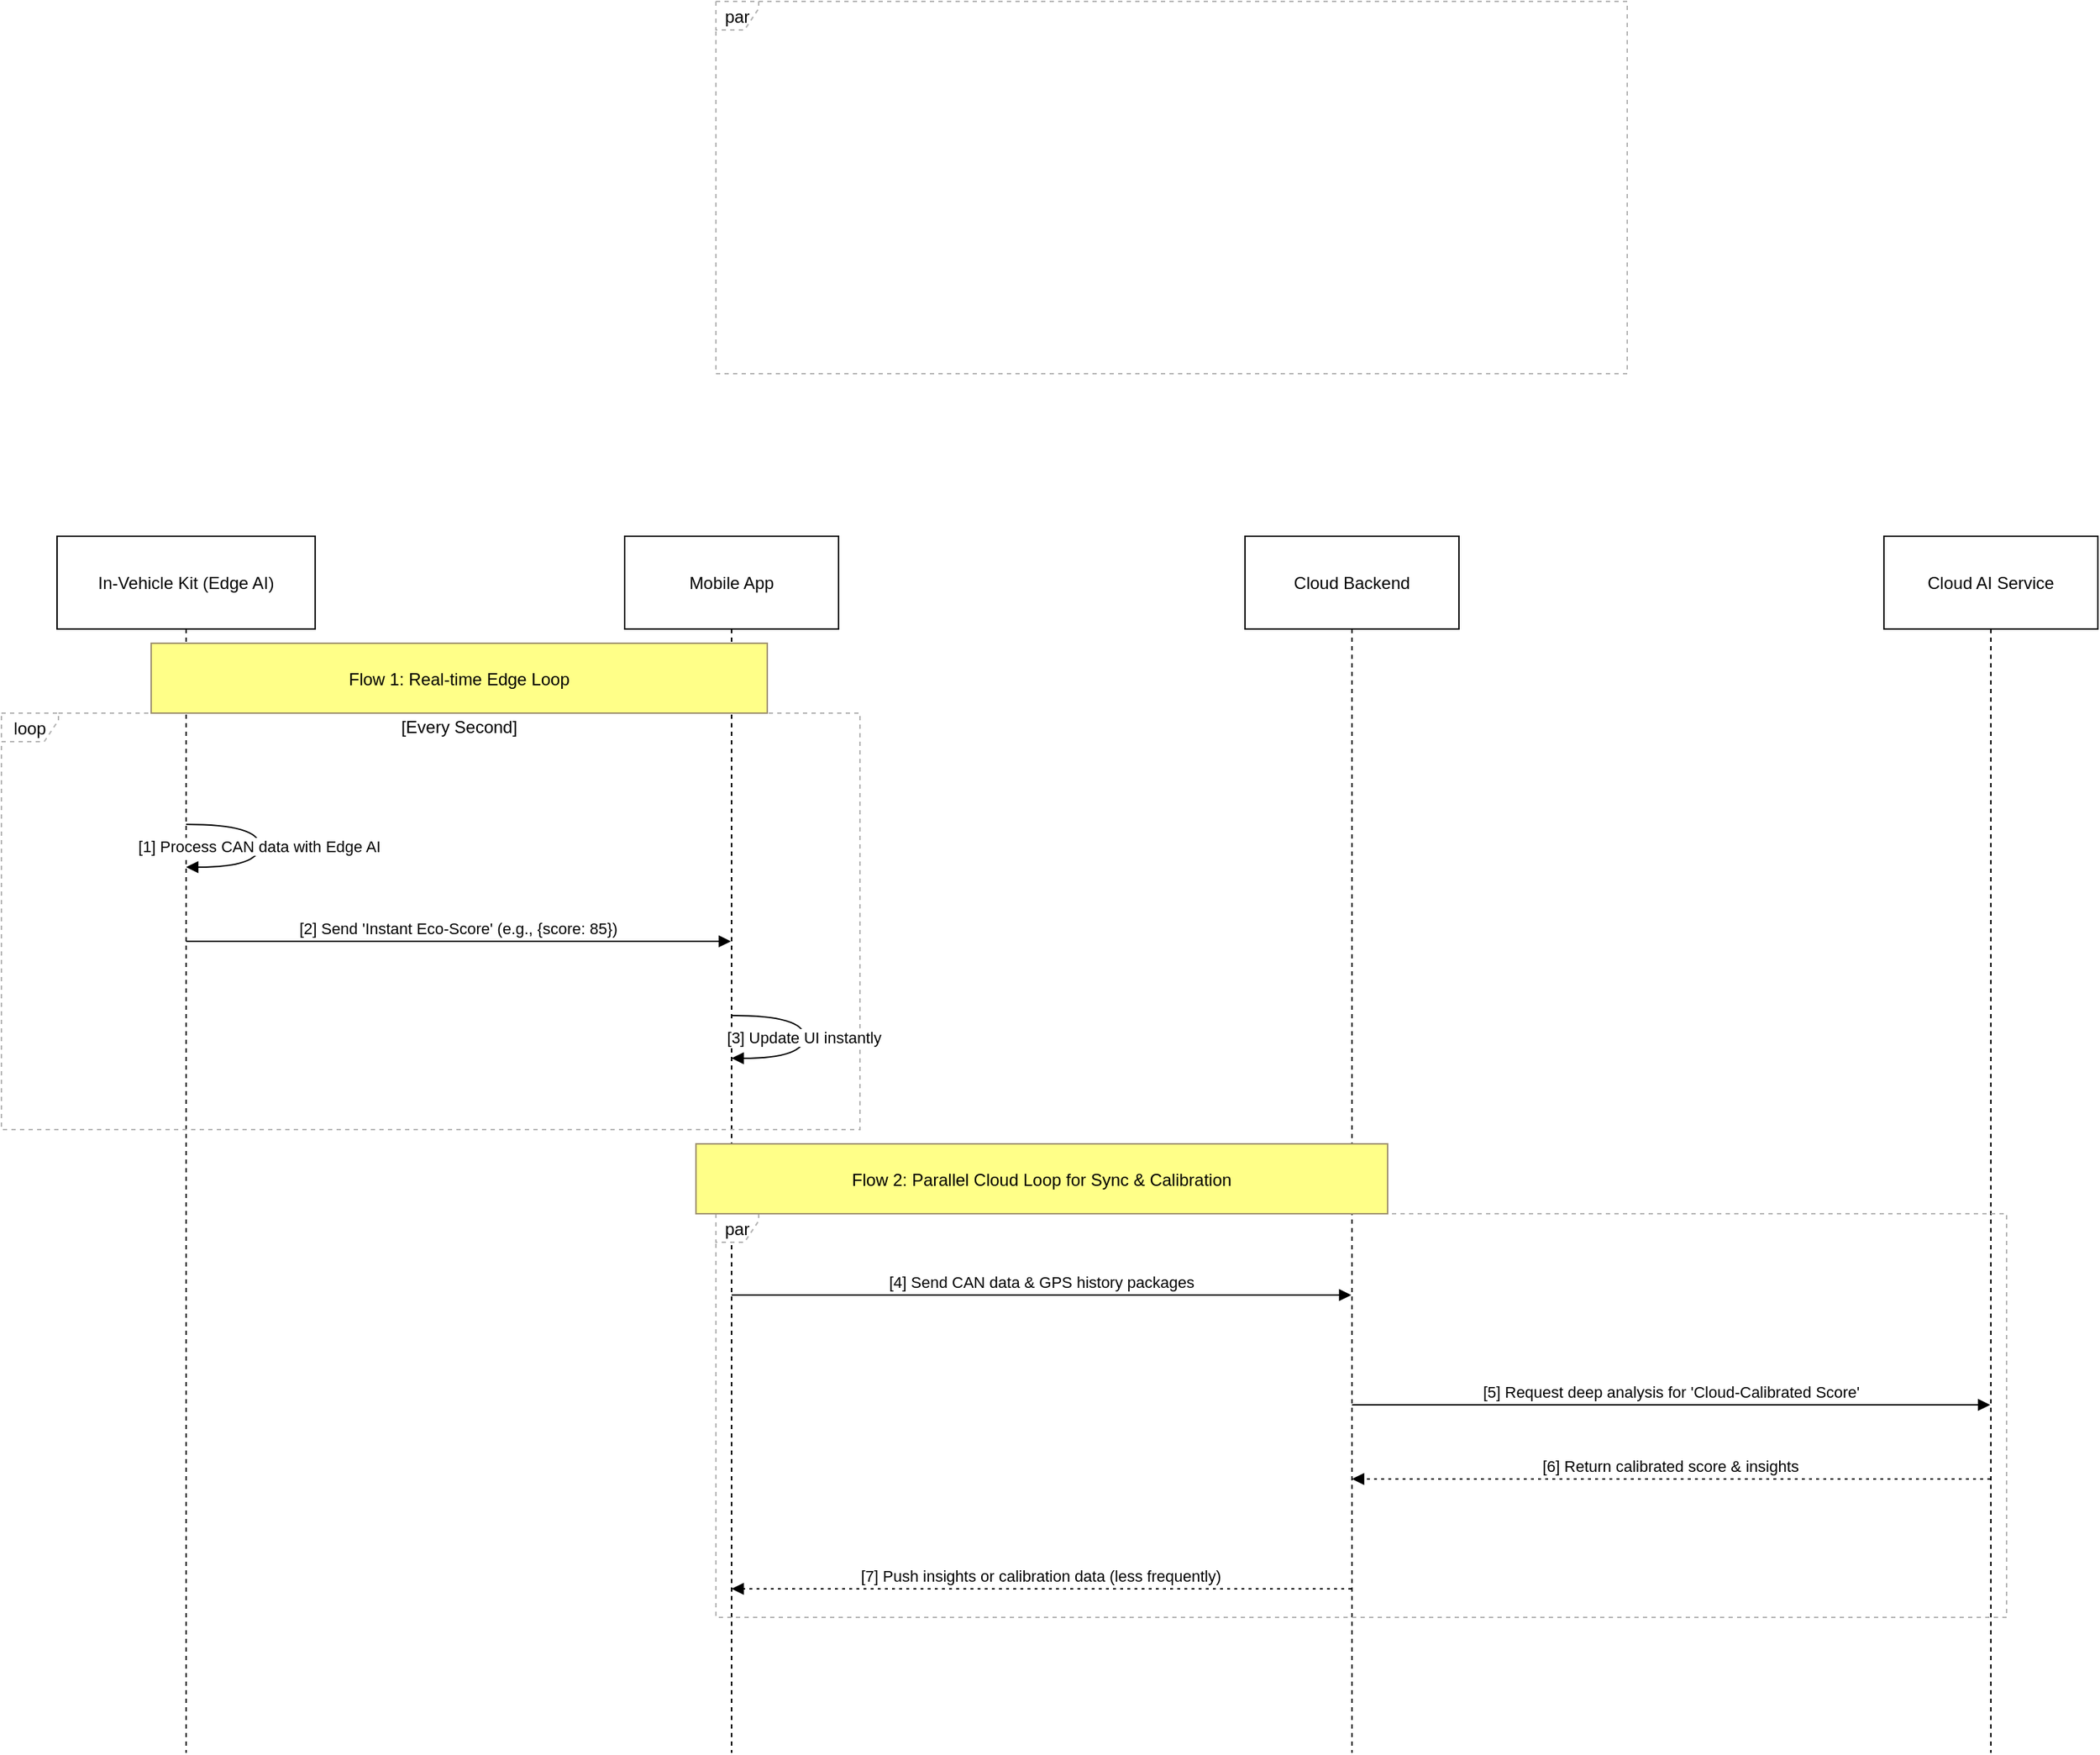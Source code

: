 <mxfile version="27.1.6">
  <diagram name="Page-1" id="oRmgAn9RBkeYiWtNE71s">
    <mxGraphModel dx="1937" dy="-64" grid="1" gridSize="10" guides="1" tooltips="1" connect="1" arrows="1" fold="1" page="1" pageScale="1" pageWidth="850" pageHeight="1100" math="0" shadow="0">
      <root>
        <mxCell id="0" />
        <mxCell id="1" parent="0" />
        <mxCell id="b2s6QxwO9Ozb1GlUaeKF-19" value="par" style="shape=umlFrame;dashed=1;pointerEvents=0;dropTarget=0;strokeColor=#B3B3B3;height=20;width=30" vertex="1" parent="1">
          <mxGeometry x="521" y="1185" width="639" height="261" as="geometry" />
        </mxCell>
        <mxCell id="b2s6QxwO9Ozb1GlUaeKF-22" value="" style="shape=line;dashed=1;whiteSpace=wrap;verticalAlign=top;labelPosition=center;verticalLabelPosition=middle;align=center;strokeColor=#B3B3B3;" vertex="1" parent="b2s6QxwO9Ozb1GlUaeKF-19">
          <mxGeometry y="189" width="639" as="geometry" />
        </mxCell>
        <mxCell id="b2s6QxwO9Ozb1GlUaeKF-31" value="In-Vehicle Kit (Edge AI)" style="shape=umlLifeline;perimeter=lifelinePerimeter;whiteSpace=wrap;container=1;dropTarget=0;collapsible=0;recursiveResize=0;outlineConnect=0;portConstraint=eastwest;newEdgeStyle={&quot;edgeStyle&quot;:&quot;elbowEdgeStyle&quot;,&quot;elbow&quot;:&quot;vertical&quot;,&quot;curved&quot;:0,&quot;rounded&quot;:0};size=65;" vertex="1" parent="1">
          <mxGeometry x="59" y="1560" width="181" height="853" as="geometry" />
        </mxCell>
        <mxCell id="b2s6QxwO9Ozb1GlUaeKF-32" value="Mobile App" style="shape=umlLifeline;perimeter=lifelinePerimeter;whiteSpace=wrap;container=1;dropTarget=0;collapsible=0;recursiveResize=0;outlineConnect=0;portConstraint=eastwest;newEdgeStyle={&quot;edgeStyle&quot;:&quot;elbowEdgeStyle&quot;,&quot;elbow&quot;:&quot;vertical&quot;,&quot;curved&quot;:0,&quot;rounded&quot;:0};size=65;" vertex="1" parent="1">
          <mxGeometry x="457" y="1560" width="150" height="853" as="geometry" />
        </mxCell>
        <mxCell id="b2s6QxwO9Ozb1GlUaeKF-33" value="Cloud Backend" style="shape=umlLifeline;perimeter=lifelinePerimeter;whiteSpace=wrap;container=1;dropTarget=0;collapsible=0;recursiveResize=0;outlineConnect=0;portConstraint=eastwest;newEdgeStyle={&quot;edgeStyle&quot;:&quot;elbowEdgeStyle&quot;,&quot;elbow&quot;:&quot;vertical&quot;,&quot;curved&quot;:0,&quot;rounded&quot;:0};size=65;" vertex="1" parent="1">
          <mxGeometry x="892" y="1560" width="150" height="853" as="geometry" />
        </mxCell>
        <mxCell id="b2s6QxwO9Ozb1GlUaeKF-34" value="Cloud AI Service" style="shape=umlLifeline;perimeter=lifelinePerimeter;whiteSpace=wrap;container=1;dropTarget=0;collapsible=0;recursiveResize=0;outlineConnect=0;portConstraint=eastwest;newEdgeStyle={&quot;edgeStyle&quot;:&quot;elbowEdgeStyle&quot;,&quot;elbow&quot;:&quot;vertical&quot;,&quot;curved&quot;:0,&quot;rounded&quot;:0};size=65;" vertex="1" parent="1">
          <mxGeometry x="1340" y="1560" width="150" height="853" as="geometry" />
        </mxCell>
        <mxCell id="b2s6QxwO9Ozb1GlUaeKF-35" value="loop" style="shape=umlFrame;dashed=1;pointerEvents=0;dropTarget=0;strokeColor=#B3B3B3;height=20;width=40" vertex="1" parent="1">
          <mxGeometry x="20" y="1684" width="602" height="292" as="geometry" />
        </mxCell>
        <mxCell id="b2s6QxwO9Ozb1GlUaeKF-36" value="[Every Second]" style="text;strokeColor=none;fillColor=none;align=center;verticalAlign=middle;whiteSpace=wrap;" vertex="1" parent="b2s6QxwO9Ozb1GlUaeKF-35">
          <mxGeometry x="40" width="562" height="20" as="geometry" />
        </mxCell>
        <mxCell id="b2s6QxwO9Ozb1GlUaeKF-37" value="par" style="shape=umlFrame;dashed=1;pointerEvents=0;dropTarget=0;strokeColor=#B3B3B3;height=20;width=30" vertex="1" parent="1">
          <mxGeometry x="521" y="2035" width="905" height="283" as="geometry" />
        </mxCell>
        <mxCell id="b2s6QxwO9Ozb1GlUaeKF-38" value="" style="text;strokeColor=none;fillColor=none;align=center;verticalAlign=middle;whiteSpace=wrap;" vertex="1" parent="b2s6QxwO9Ozb1GlUaeKF-37">
          <mxGeometry x="30" width="875" height="20" as="geometry" />
        </mxCell>
        <mxCell id="b2s6QxwO9Ozb1GlUaeKF-39" value="" style="shape=line;dashed=1;whiteSpace=wrap;verticalAlign=top;labelPosition=center;verticalLabelPosition=middle;align=center;strokeColor=#B3B3B3;" vertex="1" parent="b2s6QxwO9Ozb1GlUaeKF-37">
          <mxGeometry y="82" width="905" as="geometry" />
        </mxCell>
        <mxCell id="b2s6QxwO9Ozb1GlUaeKF-40" value="" style="shape=line;dashed=1;whiteSpace=wrap;verticalAlign=top;labelPosition=center;verticalLabelPosition=middle;align=center;strokeColor=#B3B3B3;" vertex="1" parent="b2s6QxwO9Ozb1GlUaeKF-37">
          <mxGeometry y="211" width="905" as="geometry" />
        </mxCell>
        <mxCell id="b2s6QxwO9Ozb1GlUaeKF-41" value="[1] Process CAN data with Edge AI" style="curved=1;endArrow=block;rounded=0;" edge="1" parent="1" source="b2s6QxwO9Ozb1GlUaeKF-31" target="b2s6QxwO9Ozb1GlUaeKF-31">
          <mxGeometry relative="1" as="geometry">
            <Array as="points">
              <mxPoint x="201" y="1762" />
              <mxPoint x="201" y="1792" />
            </Array>
          </mxGeometry>
        </mxCell>
        <mxCell id="b2s6QxwO9Ozb1GlUaeKF-42" value="[2] Send &#39;Instant Eco-Score&#39; (e.g., {score: 85})" style="verticalAlign=bottom;edgeStyle=elbowEdgeStyle;elbow=vertical;curved=0;rounded=0;endArrow=block;" edge="1" parent="1" source="b2s6QxwO9Ozb1GlUaeKF-31" target="b2s6QxwO9Ozb1GlUaeKF-32">
          <mxGeometry relative="1" as="geometry">
            <Array as="points">
              <mxPoint x="349" y="1844" />
            </Array>
          </mxGeometry>
        </mxCell>
        <mxCell id="b2s6QxwO9Ozb1GlUaeKF-43" value="[3] Update UI instantly" style="curved=1;endArrow=block;rounded=0;" edge="1" parent="1" source="b2s6QxwO9Ozb1GlUaeKF-32" target="b2s6QxwO9Ozb1GlUaeKF-32">
          <mxGeometry relative="1" as="geometry">
            <Array as="points">
              <mxPoint x="583" y="1896" />
              <mxPoint x="583" y="1926" />
            </Array>
          </mxGeometry>
        </mxCell>
        <mxCell id="b2s6QxwO9Ozb1GlUaeKF-44" value="[4] Send CAN data &amp; GPS history packages" style="verticalAlign=bottom;edgeStyle=elbowEdgeStyle;elbow=vertical;curved=0;rounded=0;endArrow=block;" edge="1" parent="1" source="b2s6QxwO9Ozb1GlUaeKF-32" target="b2s6QxwO9Ozb1GlUaeKF-33">
          <mxGeometry relative="1" as="geometry">
            <Array as="points">
              <mxPoint x="758" y="2092" />
            </Array>
          </mxGeometry>
        </mxCell>
        <mxCell id="b2s6QxwO9Ozb1GlUaeKF-45" value="[5] Request deep analysis for &#39;Cloud-Calibrated Score&#39;" style="verticalAlign=bottom;edgeStyle=elbowEdgeStyle;elbow=vertical;curved=0;rounded=0;endArrow=block;" edge="1" parent="1" source="b2s6QxwO9Ozb1GlUaeKF-33" target="b2s6QxwO9Ozb1GlUaeKF-34">
          <mxGeometry relative="1" as="geometry">
            <Array as="points">
              <mxPoint x="1199" y="2169" />
            </Array>
          </mxGeometry>
        </mxCell>
        <mxCell id="b2s6QxwO9Ozb1GlUaeKF-46" value="[6] Return calibrated score &amp; insights" style="verticalAlign=bottom;edgeStyle=elbowEdgeStyle;elbow=vertical;curved=0;rounded=0;dashed=1;dashPattern=2 3;endArrow=block;" edge="1" parent="1" source="b2s6QxwO9Ozb1GlUaeKF-34" target="b2s6QxwO9Ozb1GlUaeKF-33">
          <mxGeometry relative="1" as="geometry">
            <Array as="points">
              <mxPoint x="1202" y="2221" />
            </Array>
          </mxGeometry>
        </mxCell>
        <mxCell id="b2s6QxwO9Ozb1GlUaeKF-47" value="[7] Push insights or calibration data (less frequently)" style="verticalAlign=bottom;edgeStyle=elbowEdgeStyle;elbow=vertical;curved=0;rounded=0;dashed=1;dashPattern=2 3;endArrow=block;" edge="1" parent="1" source="b2s6QxwO9Ozb1GlUaeKF-33" target="b2s6QxwO9Ozb1GlUaeKF-32">
          <mxGeometry relative="1" as="geometry">
            <Array as="points">
              <mxPoint x="761" y="2298" />
            </Array>
          </mxGeometry>
        </mxCell>
        <mxCell id="b2s6QxwO9Ozb1GlUaeKF-48" value="Flow 1: Real-time Edge Loop" style="fillColor=#ffff88;strokeColor=#9E916F;" vertex="1" parent="1">
          <mxGeometry x="125" y="1635" width="432" height="49" as="geometry" />
        </mxCell>
        <mxCell id="b2s6QxwO9Ozb1GlUaeKF-49" value="Flow 2: Parallel Cloud Loop for Sync &amp; Calibration" style="fillColor=#ffff88;strokeColor=#9E916F;" vertex="1" parent="1">
          <mxGeometry x="507" y="1986" width="485" height="49" as="geometry" />
        </mxCell>
      </root>
    </mxGraphModel>
  </diagram>
</mxfile>
